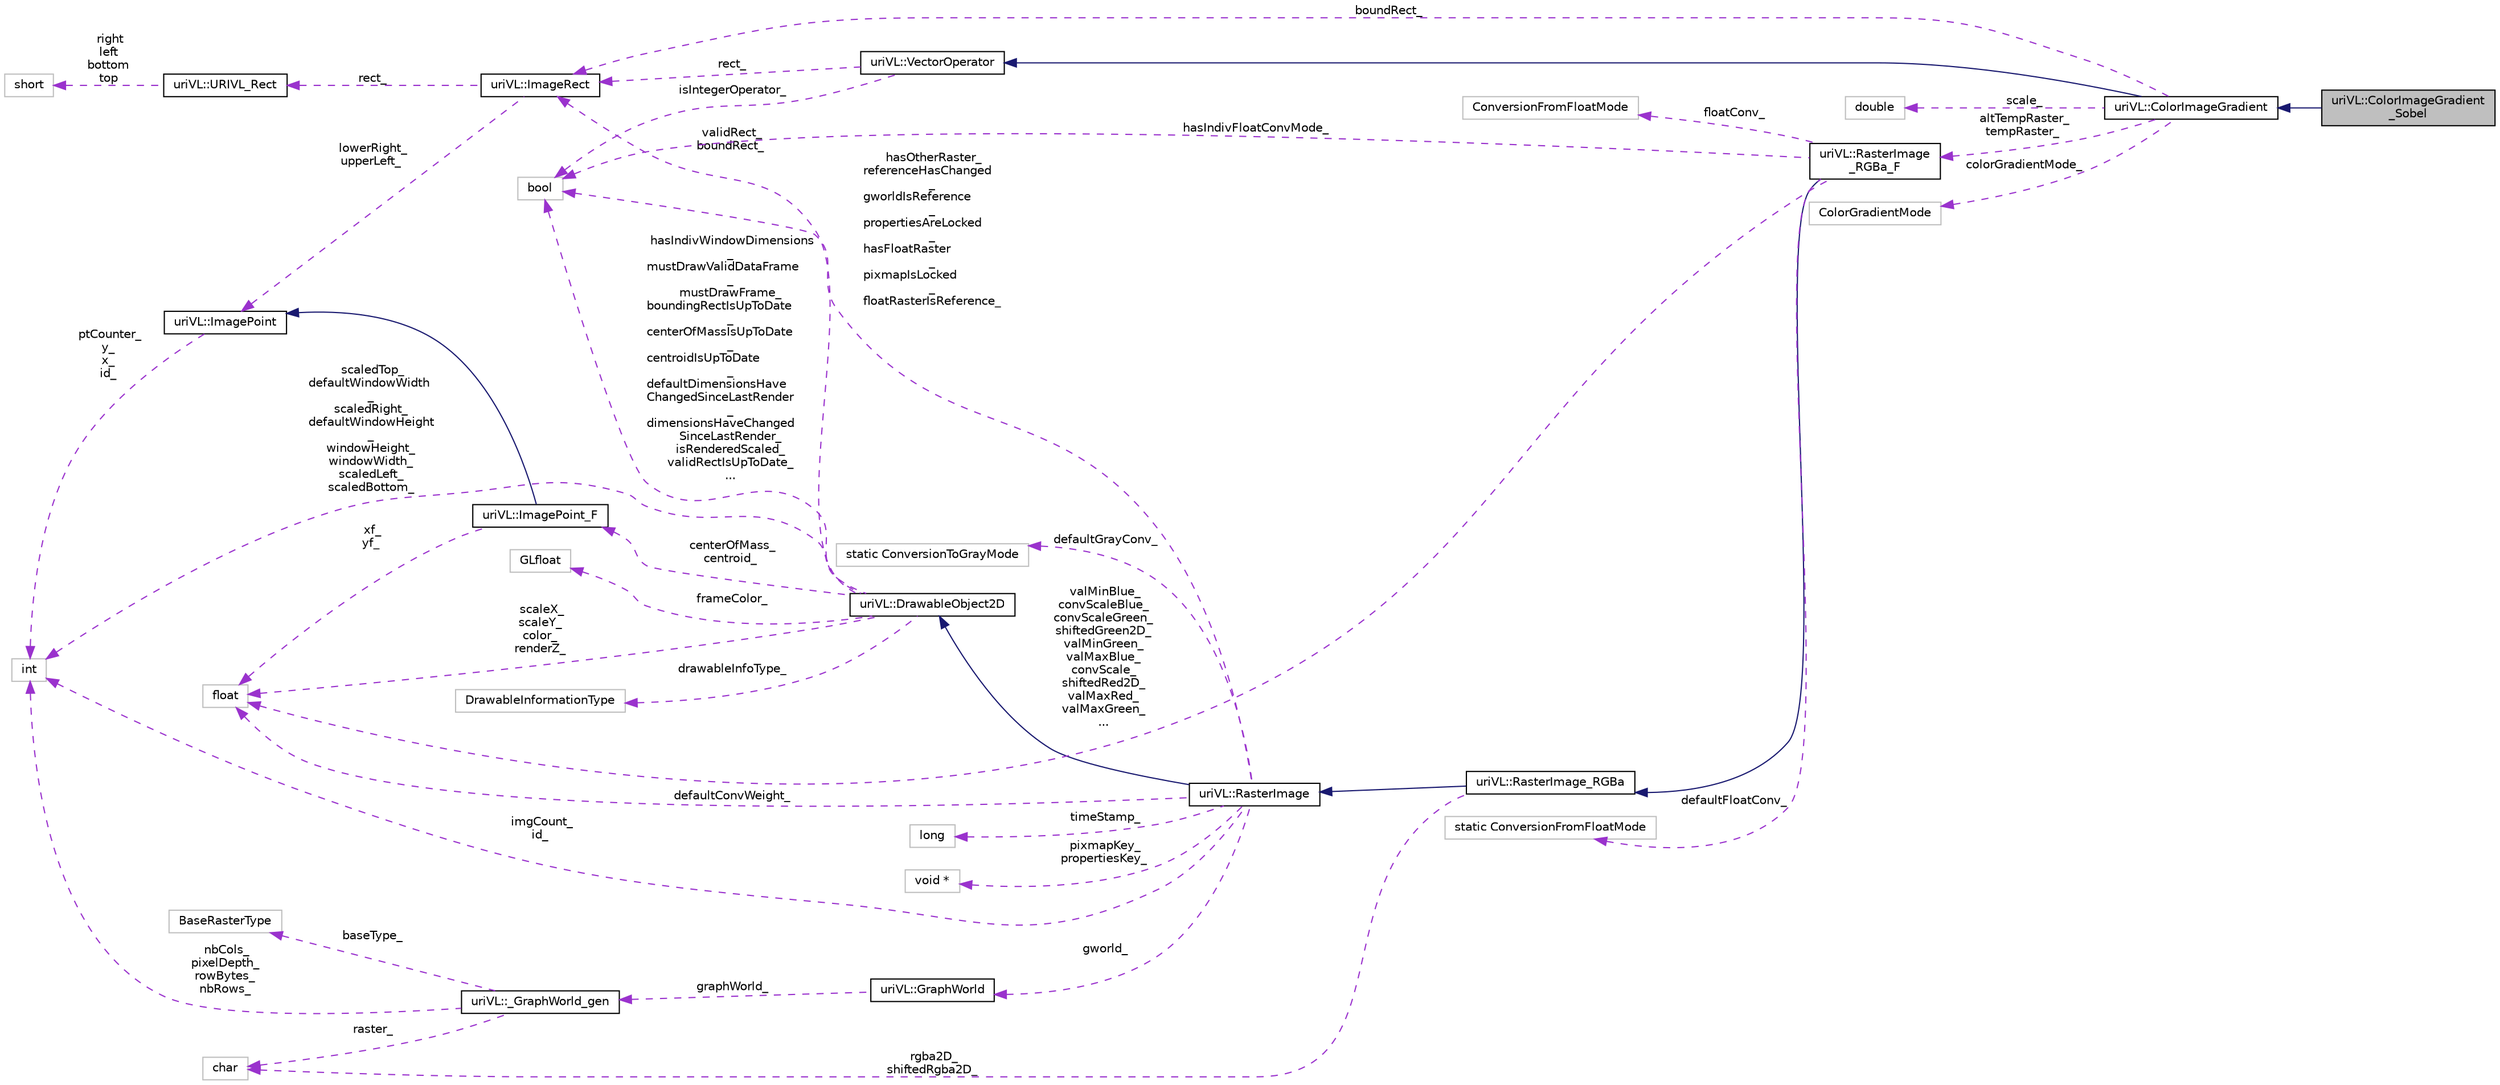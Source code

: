 digraph "uriVL::ColorImageGradient_Sobel"
{
  edge [fontname="Helvetica",fontsize="10",labelfontname="Helvetica",labelfontsize="10"];
  node [fontname="Helvetica",fontsize="10",shape=record];
  rankdir="LR";
  Node1 [label="uriVL::ColorImageGradient\l_Sobel",height=0.2,width=0.4,color="black", fillcolor="grey75", style="filled", fontcolor="black"];
  Node2 -> Node1 [dir="back",color="midnightblue",fontsize="10",style="solid",fontname="Helvetica"];
  Node2 [label="uriVL::ColorImageGradient",height=0.2,width=0.4,color="black", fillcolor="white", style="filled",URL="$classuriVL_1_1ColorImageGradient.html",tooltip="Pure virtual parent class for an operator that computes the gradient of a color raster image..."];
  Node3 -> Node2 [dir="back",color="midnightblue",fontsize="10",style="solid",fontname="Helvetica"];
  Node3 [label="uriVL::VectorOperator",height=0.2,width=0.4,color="black", fillcolor="white", style="filled",URL="$classuriVL_1_1VectorOperator.html",tooltip="Virtual parent class for all vector operators (operators that are applied to a raster image and produ..."];
  Node4 -> Node3 [dir="back",color="darkorchid3",fontsize="10",style="dashed",label=" rect_" ,fontname="Helvetica"];
  Node4 [label="uriVL::ImageRect",height=0.2,width=0.4,color="black", fillcolor="white", style="filled",URL="$classuriVL_1_1ImageRect.html",tooltip="Implements the ImageRect class. "];
  Node5 -> Node4 [dir="back",color="darkorchid3",fontsize="10",style="dashed",label=" rect_" ,fontname="Helvetica"];
  Node5 [label="uriVL::URIVL_Rect",height=0.2,width=0.4,color="black", fillcolor="white", style="filled",URL="$structuriVL_1_1URIVL__Rect.html",tooltip="For platforms not supported by Quicktime, we need to define Rect. "];
  Node6 -> Node5 [dir="back",color="darkorchid3",fontsize="10",style="dashed",label=" right\nleft\nbottom\ntop" ,fontname="Helvetica"];
  Node6 [label="short",height=0.2,width=0.4,color="grey75", fillcolor="white", style="filled"];
  Node7 -> Node4 [dir="back",color="darkorchid3",fontsize="10",style="dashed",label=" lowerRight_\nupperLeft_" ,fontname="Helvetica"];
  Node7 [label="uriVL::ImagePoint",height=0.2,width=0.4,color="black", fillcolor="white", style="filled",URL="$classuriVL_1_1ImagePoint.html",tooltip="Implements the ImagePoint class. "];
  Node8 -> Node7 [dir="back",color="darkorchid3",fontsize="10",style="dashed",label=" ptCounter_\ny_\nx_\nid_" ,fontname="Helvetica"];
  Node8 [label="int",height=0.2,width=0.4,color="grey75", fillcolor="white", style="filled"];
  Node9 -> Node3 [dir="back",color="darkorchid3",fontsize="10",style="dashed",label=" isIntegerOperator_" ,fontname="Helvetica"];
  Node9 [label="bool",height=0.2,width=0.4,color="grey75", fillcolor="white", style="filled"];
  Node4 -> Node2 [dir="back",color="darkorchid3",fontsize="10",style="dashed",label=" boundRect_" ,fontname="Helvetica"];
  Node10 -> Node2 [dir="back",color="darkorchid3",fontsize="10",style="dashed",label=" scale_" ,fontname="Helvetica"];
  Node10 [label="double",height=0.2,width=0.4,color="grey75", fillcolor="white", style="filled"];
  Node11 -> Node2 [dir="back",color="darkorchid3",fontsize="10",style="dashed",label=" altTempRaster_\ntempRaster_" ,fontname="Helvetica"];
  Node11 [label="uriVL::RasterImage\l_RGBa_F",height=0.2,width=0.4,color="black", fillcolor="white", style="filled",URL="$classuriVL_1_1RasterImage__RGBa__F.html",tooltip="RasterImage_RGBa_F class. "];
  Node12 -> Node11 [dir="back",color="midnightblue",fontsize="10",style="solid",fontname="Helvetica"];
  Node12 [label="uriVL::RasterImage_RGBa",height=0.2,width=0.4,color="black", fillcolor="white", style="filled",URL="$classuriVL_1_1RasterImage__RGBa.html",tooltip="Base 32-bit rgba color image class. "];
  Node13 -> Node12 [dir="back",color="midnightblue",fontsize="10",style="solid",fontname="Helvetica"];
  Node13 [label="uriVL::RasterImage",height=0.2,width=0.4,color="black", fillcolor="white", style="filled",URL="$classuriVL_1_1RasterImage.html",tooltip="Virtual base image class. "];
  Node14 -> Node13 [dir="back",color="midnightblue",fontsize="10",style="solid",fontname="Helvetica"];
  Node14 [label="uriVL::DrawableObject2D",height=0.2,width=0.4,color="black", fillcolor="white", style="filled",URL="$classuriVL_1_1DrawableObject2D.html",tooltip="Virtual base DrawableObject2D class. "];
  Node15 -> Node14 [dir="back",color="darkorchid3",fontsize="10",style="dashed",label=" frameColor_" ,fontname="Helvetica"];
  Node15 [label="GLfloat",height=0.2,width=0.4,color="grey75", fillcolor="white", style="filled"];
  Node4 -> Node14 [dir="back",color="darkorchid3",fontsize="10",style="dashed",label=" validRect_\nboundRect_" ,fontname="Helvetica"];
  Node16 -> Node14 [dir="back",color="darkorchid3",fontsize="10",style="dashed",label=" centerOfMass_\ncentroid_" ,fontname="Helvetica"];
  Node16 [label="uriVL::ImagePoint_F",height=0.2,width=0.4,color="black", fillcolor="white", style="filled",URL="$classuriVL_1_1ImagePoint__F.html",tooltip="Implements the ImagePoint_F class. "];
  Node7 -> Node16 [dir="back",color="midnightblue",fontsize="10",style="solid",fontname="Helvetica"];
  Node17 -> Node16 [dir="back",color="darkorchid3",fontsize="10",style="dashed",label=" xf_\nyf_" ,fontname="Helvetica"];
  Node17 [label="float",height=0.2,width=0.4,color="grey75", fillcolor="white", style="filled"];
  Node17 -> Node14 [dir="back",color="darkorchid3",fontsize="10",style="dashed",label=" scaleX_\nscaleY_\ncolor_\nrenderZ_" ,fontname="Helvetica"];
  Node8 -> Node14 [dir="back",color="darkorchid3",fontsize="10",style="dashed",label=" scaledTop_\ndefaultWindowWidth\l_\nscaledRight_\ndefaultWindowHeight\l_\nwindowHeight_\nwindowWidth_\nscaledLeft_\nscaledBottom_" ,fontname="Helvetica"];
  Node9 -> Node14 [dir="back",color="darkorchid3",fontsize="10",style="dashed",label=" hasIndivWindowDimensions\l_\nmustDrawValidDataFrame\l_\nmustDrawFrame_\nboundingRectIsUpToDate\l_\ncenterOfMassIsUpToDate\l_\ncentroidIsUpToDate\l_\ndefaultDimensionsHave\lChangedSinceLastRender\l_\ndimensionsHaveChanged\lSinceLastRender_\nisRenderedScaled_\nvalidRectIsUpToDate_\n..." ,fontname="Helvetica"];
  Node18 -> Node14 [dir="back",color="darkorchid3",fontsize="10",style="dashed",label=" drawableInfoType_" ,fontname="Helvetica"];
  Node18 [label="DrawableInformationType",height=0.2,width=0.4,color="grey75", fillcolor="white", style="filled"];
  Node19 -> Node13 [dir="back",color="darkorchid3",fontsize="10",style="dashed",label=" gworld_" ,fontname="Helvetica"];
  Node19 [label="uriVL::GraphWorld",height=0.2,width=0.4,color="black", fillcolor="white", style="filled",URL="$classuriVL_1_1GraphWorld.html",tooltip="Implements the GraphWorld class. "];
  Node20 -> Node19 [dir="back",color="darkorchid3",fontsize="10",style="dashed",label=" graphWorld_" ,fontname="Helvetica"];
  Node20 [label="uriVL::_GraphWorld_gen",height=0.2,width=0.4,color="black", fillcolor="white", style="filled",URL="$classuriVL_1_1__GraphWorld__gen.html",tooltip="Implements the _GraphWorld_gen class. "];
  Node21 -> Node20 [dir="back",color="darkorchid3",fontsize="10",style="dashed",label=" raster_" ,fontname="Helvetica"];
  Node21 [label="char",height=0.2,width=0.4,color="grey75", fillcolor="white", style="filled"];
  Node22 -> Node20 [dir="back",color="darkorchid3",fontsize="10",style="dashed",label=" baseType_" ,fontname="Helvetica"];
  Node22 [label="BaseRasterType",height=0.2,width=0.4,color="grey75", fillcolor="white", style="filled"];
  Node8 -> Node20 [dir="back",color="darkorchid3",fontsize="10",style="dashed",label=" nbCols_\npixelDepth_\nrowBytes_\nnbRows_" ,fontname="Helvetica"];
  Node17 -> Node13 [dir="back",color="darkorchid3",fontsize="10",style="dashed",label=" defaultConvWeight_" ,fontname="Helvetica"];
  Node8 -> Node13 [dir="back",color="darkorchid3",fontsize="10",style="dashed",label=" imgCount_\nid_" ,fontname="Helvetica"];
  Node9 -> Node13 [dir="back",color="darkorchid3",fontsize="10",style="dashed",label=" hasOtherRaster_\nreferenceHasChanged\l_\ngworldIsReference\l_\npropertiesAreLocked\l_\nhasFloatRaster\l_\npixmapIsLocked\l_\nfloatRasterIsReference_" ,fontname="Helvetica"];
  Node23 -> Node13 [dir="back",color="darkorchid3",fontsize="10",style="dashed",label=" defaultGrayConv_" ,fontname="Helvetica"];
  Node23 [label="static ConversionToGrayMode",height=0.2,width=0.4,color="grey75", fillcolor="white", style="filled"];
  Node24 -> Node13 [dir="back",color="darkorchid3",fontsize="10",style="dashed",label=" timeStamp_" ,fontname="Helvetica"];
  Node24 [label="long",height=0.2,width=0.4,color="grey75", fillcolor="white", style="filled"];
  Node25 -> Node13 [dir="back",color="darkorchid3",fontsize="10",style="dashed",label=" pixmapKey_\npropertiesKey_" ,fontname="Helvetica"];
  Node25 [label="void *",height=0.2,width=0.4,color="grey75", fillcolor="white", style="filled"];
  Node21 -> Node12 [dir="back",color="darkorchid3",fontsize="10",style="dashed",label=" rgba2D_\nshiftedRgba2D_" ,fontname="Helvetica"];
  Node17 -> Node11 [dir="back",color="darkorchid3",fontsize="10",style="dashed",label=" valMinBlue_\nconvScaleBlue_\nconvScaleGreen_\nshiftedGreen2D_\nvalMinGreen_\nvalMaxBlue_\nconvScale_\nshiftedRed2D_\nvalMaxRed_\nvalMaxGreen_\n..." ,fontname="Helvetica"];
  Node9 -> Node11 [dir="back",color="darkorchid3",fontsize="10",style="dashed",label=" hasIndivFloatConvMode_" ,fontname="Helvetica"];
  Node26 -> Node11 [dir="back",color="darkorchid3",fontsize="10",style="dashed",label=" defaultFloatConv_" ,fontname="Helvetica"];
  Node26 [label="static ConversionFromFloatMode",height=0.2,width=0.4,color="grey75", fillcolor="white", style="filled"];
  Node27 -> Node11 [dir="back",color="darkorchid3",fontsize="10",style="dashed",label=" floatConv_" ,fontname="Helvetica"];
  Node27 [label="ConversionFromFloatMode",height=0.2,width=0.4,color="grey75", fillcolor="white", style="filled"];
  Node28 -> Node2 [dir="back",color="darkorchid3",fontsize="10",style="dashed",label=" colorGradientMode_" ,fontname="Helvetica"];
  Node28 [label="ColorGradientMode",height=0.2,width=0.4,color="grey75", fillcolor="white", style="filled"];
}
